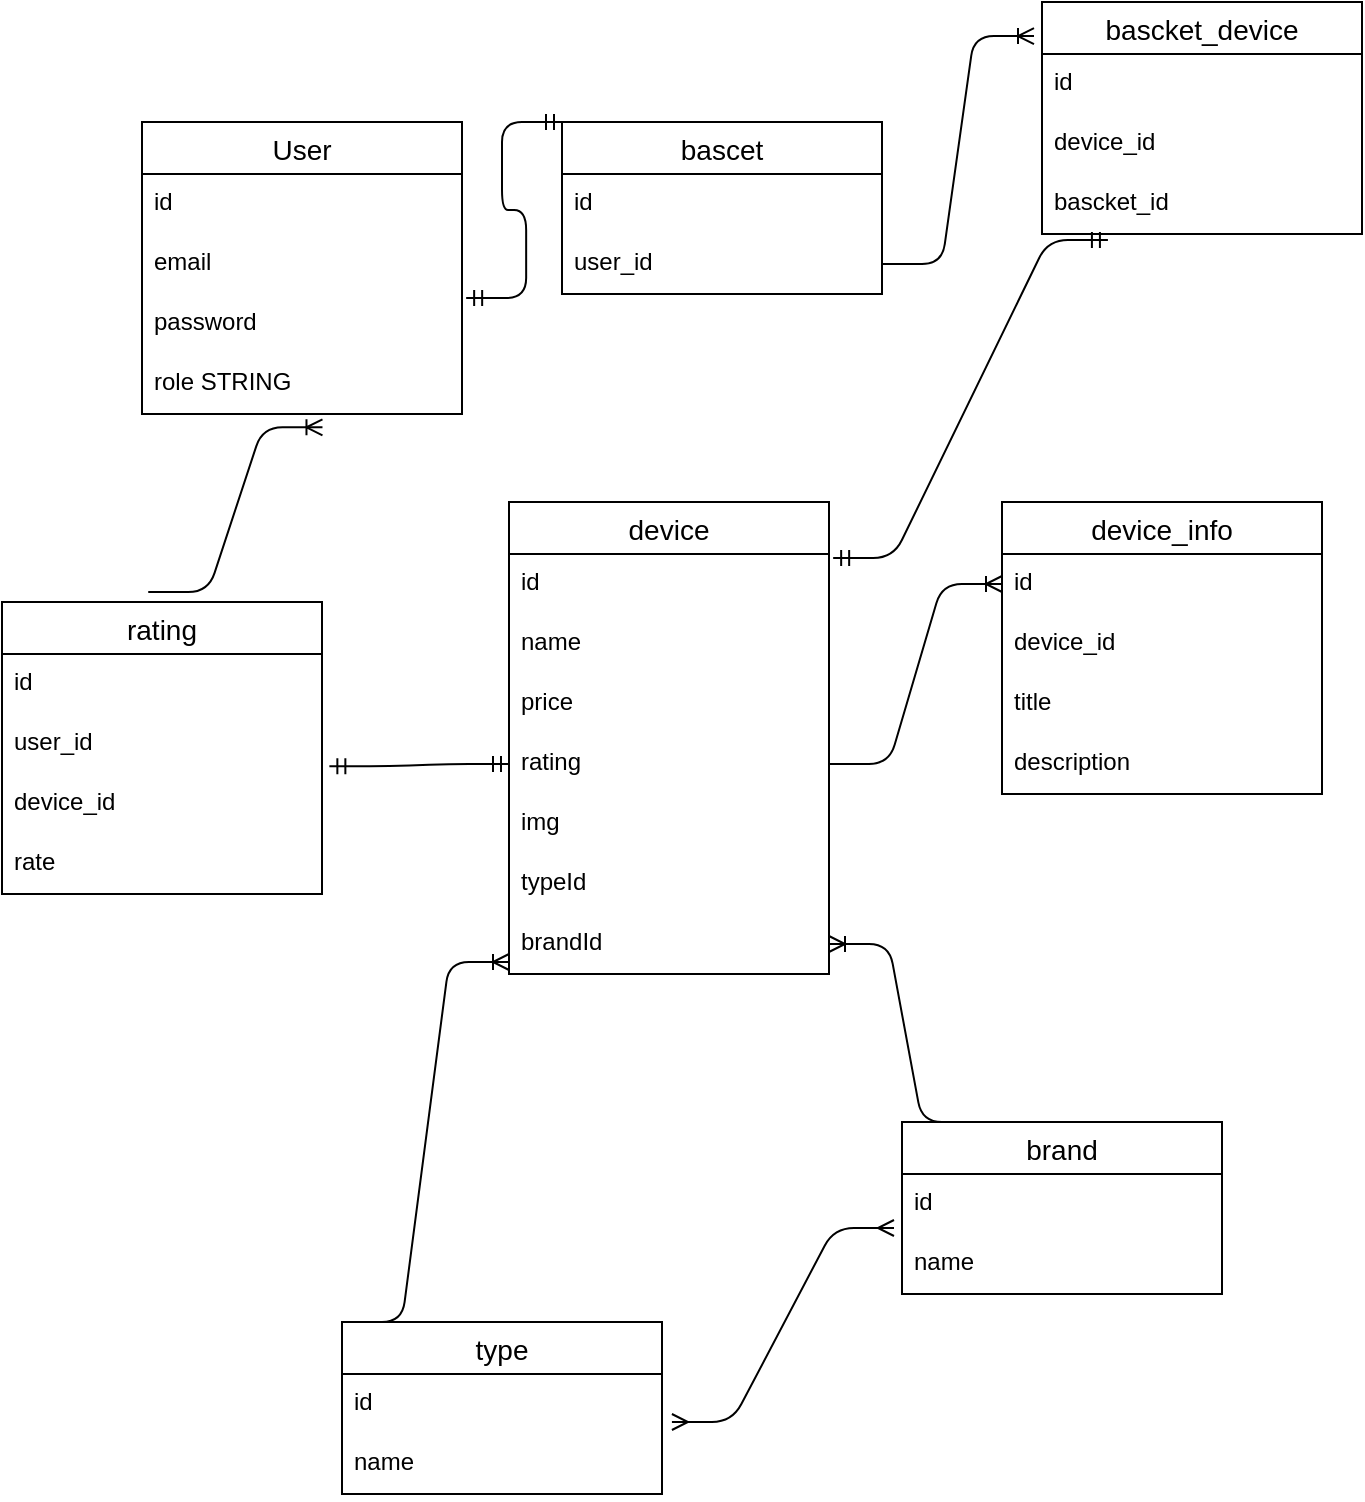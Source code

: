 <mxfile version="14.5.7" type="device"><diagram id="ce6jT2oL0f6ckv_E33OS" name="Page-1"><mxGraphModel dx="541" dy="885" grid="1" gridSize="10" guides="1" tooltips="1" connect="1" arrows="1" fold="1" page="1" pageScale="1" pageWidth="827" pageHeight="1169" math="0" shadow="0"><root><mxCell id="0"/><mxCell id="1" parent="0"/><mxCell id="vBTtwSRap8nVP83LFnIg-1" value="User" style="swimlane;fontStyle=0;childLayout=stackLayout;horizontal=1;startSize=26;horizontalStack=0;resizeParent=1;resizeParentMax=0;resizeLast=0;collapsible=1;marginBottom=0;align=center;fontSize=14;" vertex="1" parent="1"><mxGeometry x="70" y="180" width="160" height="146" as="geometry"/></mxCell><mxCell id="vBTtwSRap8nVP83LFnIg-2" value="id" style="text;strokeColor=none;fillColor=none;spacingLeft=4;spacingRight=4;overflow=hidden;rotatable=0;points=[[0,0.5],[1,0.5]];portConstraint=eastwest;fontSize=12;" vertex="1" parent="vBTtwSRap8nVP83LFnIg-1"><mxGeometry y="26" width="160" height="30" as="geometry"/></mxCell><mxCell id="vBTtwSRap8nVP83LFnIg-3" value="email" style="text;strokeColor=none;fillColor=none;spacingLeft=4;spacingRight=4;overflow=hidden;rotatable=0;points=[[0,0.5],[1,0.5]];portConstraint=eastwest;fontSize=12;" vertex="1" parent="vBTtwSRap8nVP83LFnIg-1"><mxGeometry y="56" width="160" height="30" as="geometry"/></mxCell><mxCell id="vBTtwSRap8nVP83LFnIg-4" value="password" style="text;strokeColor=none;fillColor=none;spacingLeft=4;spacingRight=4;overflow=hidden;rotatable=0;points=[[0,0.5],[1,0.5]];portConstraint=eastwest;fontSize=12;" vertex="1" parent="vBTtwSRap8nVP83LFnIg-1"><mxGeometry y="86" width="160" height="30" as="geometry"/></mxCell><mxCell id="vBTtwSRap8nVP83LFnIg-5" value="role STRING" style="text;strokeColor=none;fillColor=none;spacingLeft=4;spacingRight=4;overflow=hidden;rotatable=0;points=[[0,0.5],[1,0.5]];portConstraint=eastwest;fontSize=12;" vertex="1" parent="vBTtwSRap8nVP83LFnIg-1"><mxGeometry y="116" width="160" height="30" as="geometry"/></mxCell><mxCell id="vBTtwSRap8nVP83LFnIg-6" value="bascet" style="swimlane;fontStyle=0;childLayout=stackLayout;horizontal=1;startSize=26;horizontalStack=0;resizeParent=1;resizeParentMax=0;resizeLast=0;collapsible=1;marginBottom=0;align=center;fontSize=14;" vertex="1" parent="1"><mxGeometry x="280" y="180" width="160" height="86" as="geometry"/></mxCell><mxCell id="vBTtwSRap8nVP83LFnIg-7" value="id" style="text;strokeColor=none;fillColor=none;spacingLeft=4;spacingRight=4;overflow=hidden;rotatable=0;points=[[0,0.5],[1,0.5]];portConstraint=eastwest;fontSize=12;" vertex="1" parent="vBTtwSRap8nVP83LFnIg-6"><mxGeometry y="26" width="160" height="30" as="geometry"/></mxCell><mxCell id="vBTtwSRap8nVP83LFnIg-8" value="user_id" style="text;strokeColor=none;fillColor=none;spacingLeft=4;spacingRight=4;overflow=hidden;rotatable=0;points=[[0,0.5],[1,0.5]];portConstraint=eastwest;fontSize=12;" vertex="1" parent="vBTtwSRap8nVP83LFnIg-6"><mxGeometry y="56" width="160" height="30" as="geometry"/></mxCell><mxCell id="vBTtwSRap8nVP83LFnIg-11" value="" style="edgeStyle=entityRelationEdgeStyle;fontSize=12;html=1;endArrow=ERmandOne;startArrow=ERmandOne;entryX=0;entryY=0;entryDx=0;entryDy=0;exitX=1.013;exitY=0.067;exitDx=0;exitDy=0;exitPerimeter=0;" edge="1" parent="1" source="vBTtwSRap8nVP83LFnIg-4" target="vBTtwSRap8nVP83LFnIg-6"><mxGeometry width="100" height="100" relative="1" as="geometry"><mxPoint x="230" y="330" as="sourcePoint"/><mxPoint x="330" y="230" as="targetPoint"/></mxGeometry></mxCell><mxCell id="vBTtwSRap8nVP83LFnIg-12" value="device" style="swimlane;fontStyle=0;childLayout=stackLayout;horizontal=1;startSize=26;horizontalStack=0;resizeParent=1;resizeParentMax=0;resizeLast=0;collapsible=1;marginBottom=0;align=center;fontSize=14;" vertex="1" parent="1"><mxGeometry x="253.5" y="370" width="160" height="236" as="geometry"/></mxCell><mxCell id="vBTtwSRap8nVP83LFnIg-13" value="id" style="text;strokeColor=none;fillColor=none;spacingLeft=4;spacingRight=4;overflow=hidden;rotatable=0;points=[[0,0.5],[1,0.5]];portConstraint=eastwest;fontSize=12;" vertex="1" parent="vBTtwSRap8nVP83LFnIg-12"><mxGeometry y="26" width="160" height="30" as="geometry"/></mxCell><mxCell id="vBTtwSRap8nVP83LFnIg-14" value="name" style="text;strokeColor=none;fillColor=none;spacingLeft=4;spacingRight=4;overflow=hidden;rotatable=0;points=[[0,0.5],[1,0.5]];portConstraint=eastwest;fontSize=12;" vertex="1" parent="vBTtwSRap8nVP83LFnIg-12"><mxGeometry y="56" width="160" height="30" as="geometry"/></mxCell><mxCell id="vBTtwSRap8nVP83LFnIg-15" value="price" style="text;strokeColor=none;fillColor=none;spacingLeft=4;spacingRight=4;overflow=hidden;rotatable=0;points=[[0,0.5],[1,0.5]];portConstraint=eastwest;fontSize=12;" vertex="1" parent="vBTtwSRap8nVP83LFnIg-12"><mxGeometry y="86" width="160" height="30" as="geometry"/></mxCell><mxCell id="vBTtwSRap8nVP83LFnIg-16" value="rating" style="text;strokeColor=none;fillColor=none;spacingLeft=4;spacingRight=4;overflow=hidden;rotatable=0;points=[[0,0.5],[1,0.5]];portConstraint=eastwest;fontSize=12;" vertex="1" parent="vBTtwSRap8nVP83LFnIg-12"><mxGeometry y="116" width="160" height="30" as="geometry"/></mxCell><mxCell id="vBTtwSRap8nVP83LFnIg-17" value="img" style="text;strokeColor=none;fillColor=none;spacingLeft=4;spacingRight=4;overflow=hidden;rotatable=0;points=[[0,0.5],[1,0.5]];portConstraint=eastwest;fontSize=12;" vertex="1" parent="vBTtwSRap8nVP83LFnIg-12"><mxGeometry y="146" width="160" height="30" as="geometry"/></mxCell><mxCell id="vBTtwSRap8nVP83LFnIg-18" value="typeId" style="text;strokeColor=none;fillColor=none;spacingLeft=4;spacingRight=4;overflow=hidden;rotatable=0;points=[[0,0.5],[1,0.5]];portConstraint=eastwest;fontSize=12;" vertex="1" parent="vBTtwSRap8nVP83LFnIg-12"><mxGeometry y="176" width="160" height="30" as="geometry"/></mxCell><mxCell id="vBTtwSRap8nVP83LFnIg-19" value="brandId" style="text;strokeColor=none;fillColor=none;spacingLeft=4;spacingRight=4;overflow=hidden;rotatable=0;points=[[0,0.5],[1,0.5]];portConstraint=eastwest;fontSize=12;" vertex="1" parent="vBTtwSRap8nVP83LFnIg-12"><mxGeometry y="206" width="160" height="30" as="geometry"/></mxCell><mxCell id="vBTtwSRap8nVP83LFnIg-20" value="type" style="swimlane;fontStyle=0;childLayout=stackLayout;horizontal=1;startSize=26;horizontalStack=0;resizeParent=1;resizeParentMax=0;resizeLast=0;collapsible=1;marginBottom=0;align=center;fontSize=14;" vertex="1" parent="1"><mxGeometry x="170" y="780" width="160" height="86" as="geometry"/></mxCell><mxCell id="vBTtwSRap8nVP83LFnIg-21" value="id" style="text;strokeColor=none;fillColor=none;spacingLeft=4;spacingRight=4;overflow=hidden;rotatable=0;points=[[0,0.5],[1,0.5]];portConstraint=eastwest;fontSize=12;" vertex="1" parent="vBTtwSRap8nVP83LFnIg-20"><mxGeometry y="26" width="160" height="30" as="geometry"/></mxCell><mxCell id="vBTtwSRap8nVP83LFnIg-22" value="name" style="text;strokeColor=none;fillColor=none;spacingLeft=4;spacingRight=4;overflow=hidden;rotatable=0;points=[[0,0.5],[1,0.5]];portConstraint=eastwest;fontSize=12;" vertex="1" parent="vBTtwSRap8nVP83LFnIg-20"><mxGeometry y="56" width="160" height="30" as="geometry"/></mxCell><mxCell id="vBTtwSRap8nVP83LFnIg-24" value="brand" style="swimlane;fontStyle=0;childLayout=stackLayout;horizontal=1;startSize=26;horizontalStack=0;resizeParent=1;resizeParentMax=0;resizeLast=0;collapsible=1;marginBottom=0;align=center;fontSize=14;" vertex="1" parent="1"><mxGeometry x="450" y="680" width="160" height="86" as="geometry"/></mxCell><mxCell id="vBTtwSRap8nVP83LFnIg-25" value="id" style="text;strokeColor=none;fillColor=none;spacingLeft=4;spacingRight=4;overflow=hidden;rotatable=0;points=[[0,0.5],[1,0.5]];portConstraint=eastwest;fontSize=12;" vertex="1" parent="vBTtwSRap8nVP83LFnIg-24"><mxGeometry y="26" width="160" height="30" as="geometry"/></mxCell><mxCell id="vBTtwSRap8nVP83LFnIg-26" value="name" style="text;strokeColor=none;fillColor=none;spacingLeft=4;spacingRight=4;overflow=hidden;rotatable=0;points=[[0,0.5],[1,0.5]];portConstraint=eastwest;fontSize=12;" vertex="1" parent="vBTtwSRap8nVP83LFnIg-24"><mxGeometry y="56" width="160" height="30" as="geometry"/></mxCell><mxCell id="vBTtwSRap8nVP83LFnIg-33" value="" style="edgeStyle=entityRelationEdgeStyle;fontSize=12;html=1;endArrow=ERoneToMany;exitX=0;exitY=0;exitDx=0;exitDy=0;entryX=0;entryY=0.8;entryDx=0;entryDy=0;entryPerimeter=0;" edge="1" parent="1" source="vBTtwSRap8nVP83LFnIg-20" target="vBTtwSRap8nVP83LFnIg-19"><mxGeometry width="100" height="100" relative="1" as="geometry"><mxPoint x="80" y="660" as="sourcePoint"/><mxPoint x="180" y="560" as="targetPoint"/></mxGeometry></mxCell><mxCell id="vBTtwSRap8nVP83LFnIg-34" value="" style="edgeStyle=entityRelationEdgeStyle;fontSize=12;html=1;endArrow=ERoneToMany;exitX=0.25;exitY=0;exitDx=0;exitDy=0;entryX=1;entryY=0.5;entryDx=0;entryDy=0;" edge="1" parent="1" source="vBTtwSRap8nVP83LFnIg-24" target="vBTtwSRap8nVP83LFnIg-19"><mxGeometry width="100" height="100" relative="1" as="geometry"><mxPoint x="340" y="680" as="sourcePoint"/><mxPoint x="440" y="560" as="targetPoint"/></mxGeometry></mxCell><mxCell id="vBTtwSRap8nVP83LFnIg-35" value="" style="edgeStyle=entityRelationEdgeStyle;fontSize=12;html=1;endArrow=ERmany;startArrow=ERmany;entryX=-0.025;entryY=0.9;entryDx=0;entryDy=0;entryPerimeter=0;exitX=1.031;exitY=0.8;exitDx=0;exitDy=0;exitPerimeter=0;" edge="1" parent="1" source="vBTtwSRap8nVP83LFnIg-21" target="vBTtwSRap8nVP83LFnIg-25"><mxGeometry width="100" height="100" relative="1" as="geometry"><mxPoint x="171" y="760" as="sourcePoint"/><mxPoint x="300" y="800" as="targetPoint"/></mxGeometry></mxCell><mxCell id="vBTtwSRap8nVP83LFnIg-36" value="device_info" style="swimlane;fontStyle=0;childLayout=stackLayout;horizontal=1;startSize=26;horizontalStack=0;resizeParent=1;resizeParentMax=0;resizeLast=0;collapsible=1;marginBottom=0;align=center;fontSize=14;" vertex="1" parent="1"><mxGeometry x="500" y="370" width="160" height="146" as="geometry"/></mxCell><mxCell id="vBTtwSRap8nVP83LFnIg-37" value="id" style="text;strokeColor=none;fillColor=none;spacingLeft=4;spacingRight=4;overflow=hidden;rotatable=0;points=[[0,0.5],[1,0.5]];portConstraint=eastwest;fontSize=12;" vertex="1" parent="vBTtwSRap8nVP83LFnIg-36"><mxGeometry y="26" width="160" height="30" as="geometry"/></mxCell><mxCell id="vBTtwSRap8nVP83LFnIg-38" value="device_id" style="text;strokeColor=none;fillColor=none;spacingLeft=4;spacingRight=4;overflow=hidden;rotatable=0;points=[[0,0.5],[1,0.5]];portConstraint=eastwest;fontSize=12;" vertex="1" parent="vBTtwSRap8nVP83LFnIg-36"><mxGeometry y="56" width="160" height="30" as="geometry"/></mxCell><mxCell id="vBTtwSRap8nVP83LFnIg-39" value="title" style="text;strokeColor=none;fillColor=none;spacingLeft=4;spacingRight=4;overflow=hidden;rotatable=0;points=[[0,0.5],[1,0.5]];portConstraint=eastwest;fontSize=12;" vertex="1" parent="vBTtwSRap8nVP83LFnIg-36"><mxGeometry y="86" width="160" height="30" as="geometry"/></mxCell><mxCell id="vBTtwSRap8nVP83LFnIg-41" value="description" style="text;strokeColor=none;fillColor=none;spacingLeft=4;spacingRight=4;overflow=hidden;rotatable=0;points=[[0,0.5],[1,0.5]];portConstraint=eastwest;fontSize=12;" vertex="1" parent="vBTtwSRap8nVP83LFnIg-36"><mxGeometry y="116" width="160" height="30" as="geometry"/></mxCell><mxCell id="vBTtwSRap8nVP83LFnIg-40" value="" style="edgeStyle=entityRelationEdgeStyle;fontSize=12;html=1;endArrow=ERoneToMany;exitX=1;exitY=0.5;exitDx=0;exitDy=0;entryX=0;entryY=0.5;entryDx=0;entryDy=0;" edge="1" parent="1" source="vBTtwSRap8nVP83LFnIg-16" target="vBTtwSRap8nVP83LFnIg-37"><mxGeometry width="100" height="100" relative="1" as="geometry"><mxPoint x="400" y="503" as="sourcePoint"/><mxPoint x="500" y="403" as="targetPoint"/></mxGeometry></mxCell><mxCell id="vBTtwSRap8nVP83LFnIg-42" value="bascket_device" style="swimlane;fontStyle=0;childLayout=stackLayout;horizontal=1;startSize=26;horizontalStack=0;resizeParent=1;resizeParentMax=0;resizeLast=0;collapsible=1;marginBottom=0;align=center;fontSize=14;" vertex="1" parent="1"><mxGeometry x="520" y="120" width="160" height="116" as="geometry"/></mxCell><mxCell id="vBTtwSRap8nVP83LFnIg-43" value="id" style="text;strokeColor=none;fillColor=none;spacingLeft=4;spacingRight=4;overflow=hidden;rotatable=0;points=[[0,0.5],[1,0.5]];portConstraint=eastwest;fontSize=12;" vertex="1" parent="vBTtwSRap8nVP83LFnIg-42"><mxGeometry y="26" width="160" height="30" as="geometry"/></mxCell><mxCell id="vBTtwSRap8nVP83LFnIg-44" value="device_id" style="text;strokeColor=none;fillColor=none;spacingLeft=4;spacingRight=4;overflow=hidden;rotatable=0;points=[[0,0.5],[1,0.5]];portConstraint=eastwest;fontSize=12;" vertex="1" parent="vBTtwSRap8nVP83LFnIg-42"><mxGeometry y="56" width="160" height="30" as="geometry"/></mxCell><mxCell id="vBTtwSRap8nVP83LFnIg-46" value="bascket_id" style="text;strokeColor=none;fillColor=none;spacingLeft=4;spacingRight=4;overflow=hidden;rotatable=0;points=[[0,0.5],[1,0.5]];portConstraint=eastwest;fontSize=12;" vertex="1" parent="vBTtwSRap8nVP83LFnIg-42"><mxGeometry y="86" width="160" height="30" as="geometry"/></mxCell><mxCell id="vBTtwSRap8nVP83LFnIg-47" value="" style="edgeStyle=entityRelationEdgeStyle;fontSize=12;html=1;endArrow=ERoneToMany;entryX=-0.025;entryY=0.147;entryDx=0;entryDy=0;entryPerimeter=0;exitX=1;exitY=0.5;exitDx=0;exitDy=0;" edge="1" parent="1" source="vBTtwSRap8nVP83LFnIg-8" target="vBTtwSRap8nVP83LFnIg-42"><mxGeometry width="100" height="100" relative="1" as="geometry"><mxPoint x="440" y="280" as="sourcePoint"/><mxPoint x="540" y="180" as="targetPoint"/></mxGeometry></mxCell><mxCell id="vBTtwSRap8nVP83LFnIg-48" value="" style="edgeStyle=entityRelationEdgeStyle;fontSize=12;html=1;endArrow=ERmandOne;startArrow=ERmandOne;entryX=0.206;entryY=1.1;entryDx=0;entryDy=0;entryPerimeter=0;exitX=1.013;exitY=0.067;exitDx=0;exitDy=0;exitPerimeter=0;" edge="1" parent="1" source="vBTtwSRap8nVP83LFnIg-13" target="vBTtwSRap8nVP83LFnIg-46"><mxGeometry width="100" height="100" relative="1" as="geometry"><mxPoint x="340" y="380" as="sourcePoint"/><mxPoint x="440" y="280" as="targetPoint"/></mxGeometry></mxCell><mxCell id="vBTtwSRap8nVP83LFnIg-49" value="rating" style="swimlane;fontStyle=0;childLayout=stackLayout;horizontal=1;startSize=26;horizontalStack=0;resizeParent=1;resizeParentMax=0;resizeLast=0;collapsible=1;marginBottom=0;align=center;fontSize=14;" vertex="1" parent="1"><mxGeometry y="420" width="160" height="146" as="geometry"/></mxCell><mxCell id="vBTtwSRap8nVP83LFnIg-50" value="id" style="text;strokeColor=none;fillColor=none;spacingLeft=4;spacingRight=4;overflow=hidden;rotatable=0;points=[[0,0.5],[1,0.5]];portConstraint=eastwest;fontSize=12;" vertex="1" parent="vBTtwSRap8nVP83LFnIg-49"><mxGeometry y="26" width="160" height="30" as="geometry"/></mxCell><mxCell id="vBTtwSRap8nVP83LFnIg-51" value="user_id" style="text;strokeColor=none;fillColor=none;spacingLeft=4;spacingRight=4;overflow=hidden;rotatable=0;points=[[0,0.5],[1,0.5]];portConstraint=eastwest;fontSize=12;" vertex="1" parent="vBTtwSRap8nVP83LFnIg-49"><mxGeometry y="56" width="160" height="30" as="geometry"/></mxCell><mxCell id="vBTtwSRap8nVP83LFnIg-52" value="device_id" style="text;strokeColor=none;fillColor=none;spacingLeft=4;spacingRight=4;overflow=hidden;rotatable=0;points=[[0,0.5],[1,0.5]];portConstraint=eastwest;fontSize=12;" vertex="1" parent="vBTtwSRap8nVP83LFnIg-49"><mxGeometry y="86" width="160" height="30" as="geometry"/></mxCell><mxCell id="vBTtwSRap8nVP83LFnIg-53" value="rate" style="text;strokeColor=none;fillColor=none;spacingLeft=4;spacingRight=4;overflow=hidden;rotatable=0;points=[[0,0.5],[1,0.5]];portConstraint=eastwest;fontSize=12;" vertex="1" parent="vBTtwSRap8nVP83LFnIg-49"><mxGeometry y="116" width="160" height="30" as="geometry"/></mxCell><mxCell id="vBTtwSRap8nVP83LFnIg-55" value="" style="edgeStyle=entityRelationEdgeStyle;fontSize=12;html=1;endArrow=ERoneToMany;entryX=0.564;entryY=1.222;entryDx=0;entryDy=0;entryPerimeter=0;exitX=0.457;exitY=-0.034;exitDx=0;exitDy=0;exitPerimeter=0;" edge="1" parent="1" source="vBTtwSRap8nVP83LFnIg-49" target="vBTtwSRap8nVP83LFnIg-5"><mxGeometry width="100" height="100" relative="1" as="geometry"><mxPoint x="120" y="420" as="sourcePoint"/><mxPoint x="220" y="320" as="targetPoint"/></mxGeometry></mxCell><mxCell id="vBTtwSRap8nVP83LFnIg-56" value="" style="edgeStyle=entityRelationEdgeStyle;fontSize=12;html=1;endArrow=ERmandOne;startArrow=ERmandOne;exitX=1.023;exitY=-0.131;exitDx=0;exitDy=0;exitPerimeter=0;entryX=0;entryY=0.5;entryDx=0;entryDy=0;" edge="1" parent="1" source="vBTtwSRap8nVP83LFnIg-52" target="vBTtwSRap8nVP83LFnIg-16"><mxGeometry width="100" height="100" relative="1" as="geometry"><mxPoint x="160" y="570" as="sourcePoint"/><mxPoint x="260" y="470" as="targetPoint"/></mxGeometry></mxCell></root></mxGraphModel></diagram></mxfile>